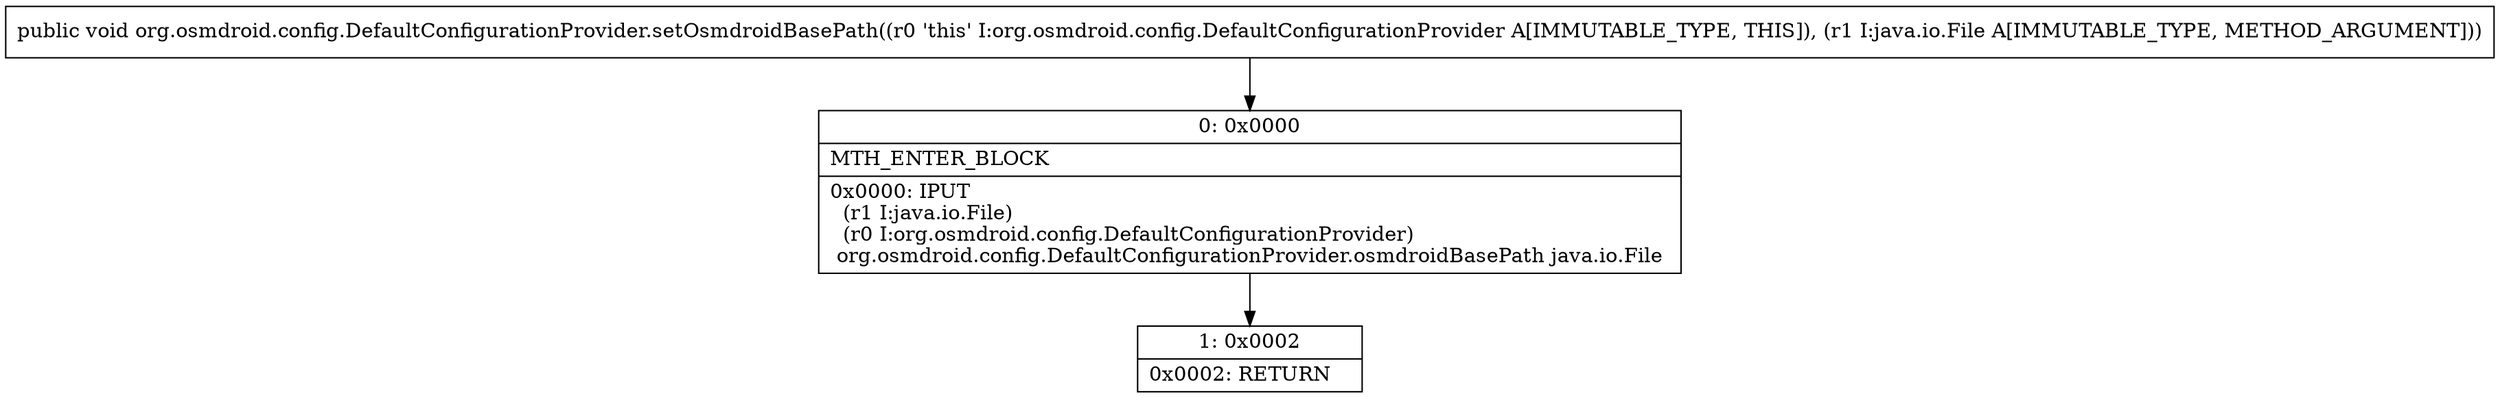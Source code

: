 digraph "CFG fororg.osmdroid.config.DefaultConfigurationProvider.setOsmdroidBasePath(Ljava\/io\/File;)V" {
Node_0 [shape=record,label="{0\:\ 0x0000|MTH_ENTER_BLOCK\l|0x0000: IPUT  \l  (r1 I:java.io.File)\l  (r0 I:org.osmdroid.config.DefaultConfigurationProvider)\l org.osmdroid.config.DefaultConfigurationProvider.osmdroidBasePath java.io.File \l}"];
Node_1 [shape=record,label="{1\:\ 0x0002|0x0002: RETURN   \l}"];
MethodNode[shape=record,label="{public void org.osmdroid.config.DefaultConfigurationProvider.setOsmdroidBasePath((r0 'this' I:org.osmdroid.config.DefaultConfigurationProvider A[IMMUTABLE_TYPE, THIS]), (r1 I:java.io.File A[IMMUTABLE_TYPE, METHOD_ARGUMENT])) }"];
MethodNode -> Node_0;
Node_0 -> Node_1;
}


